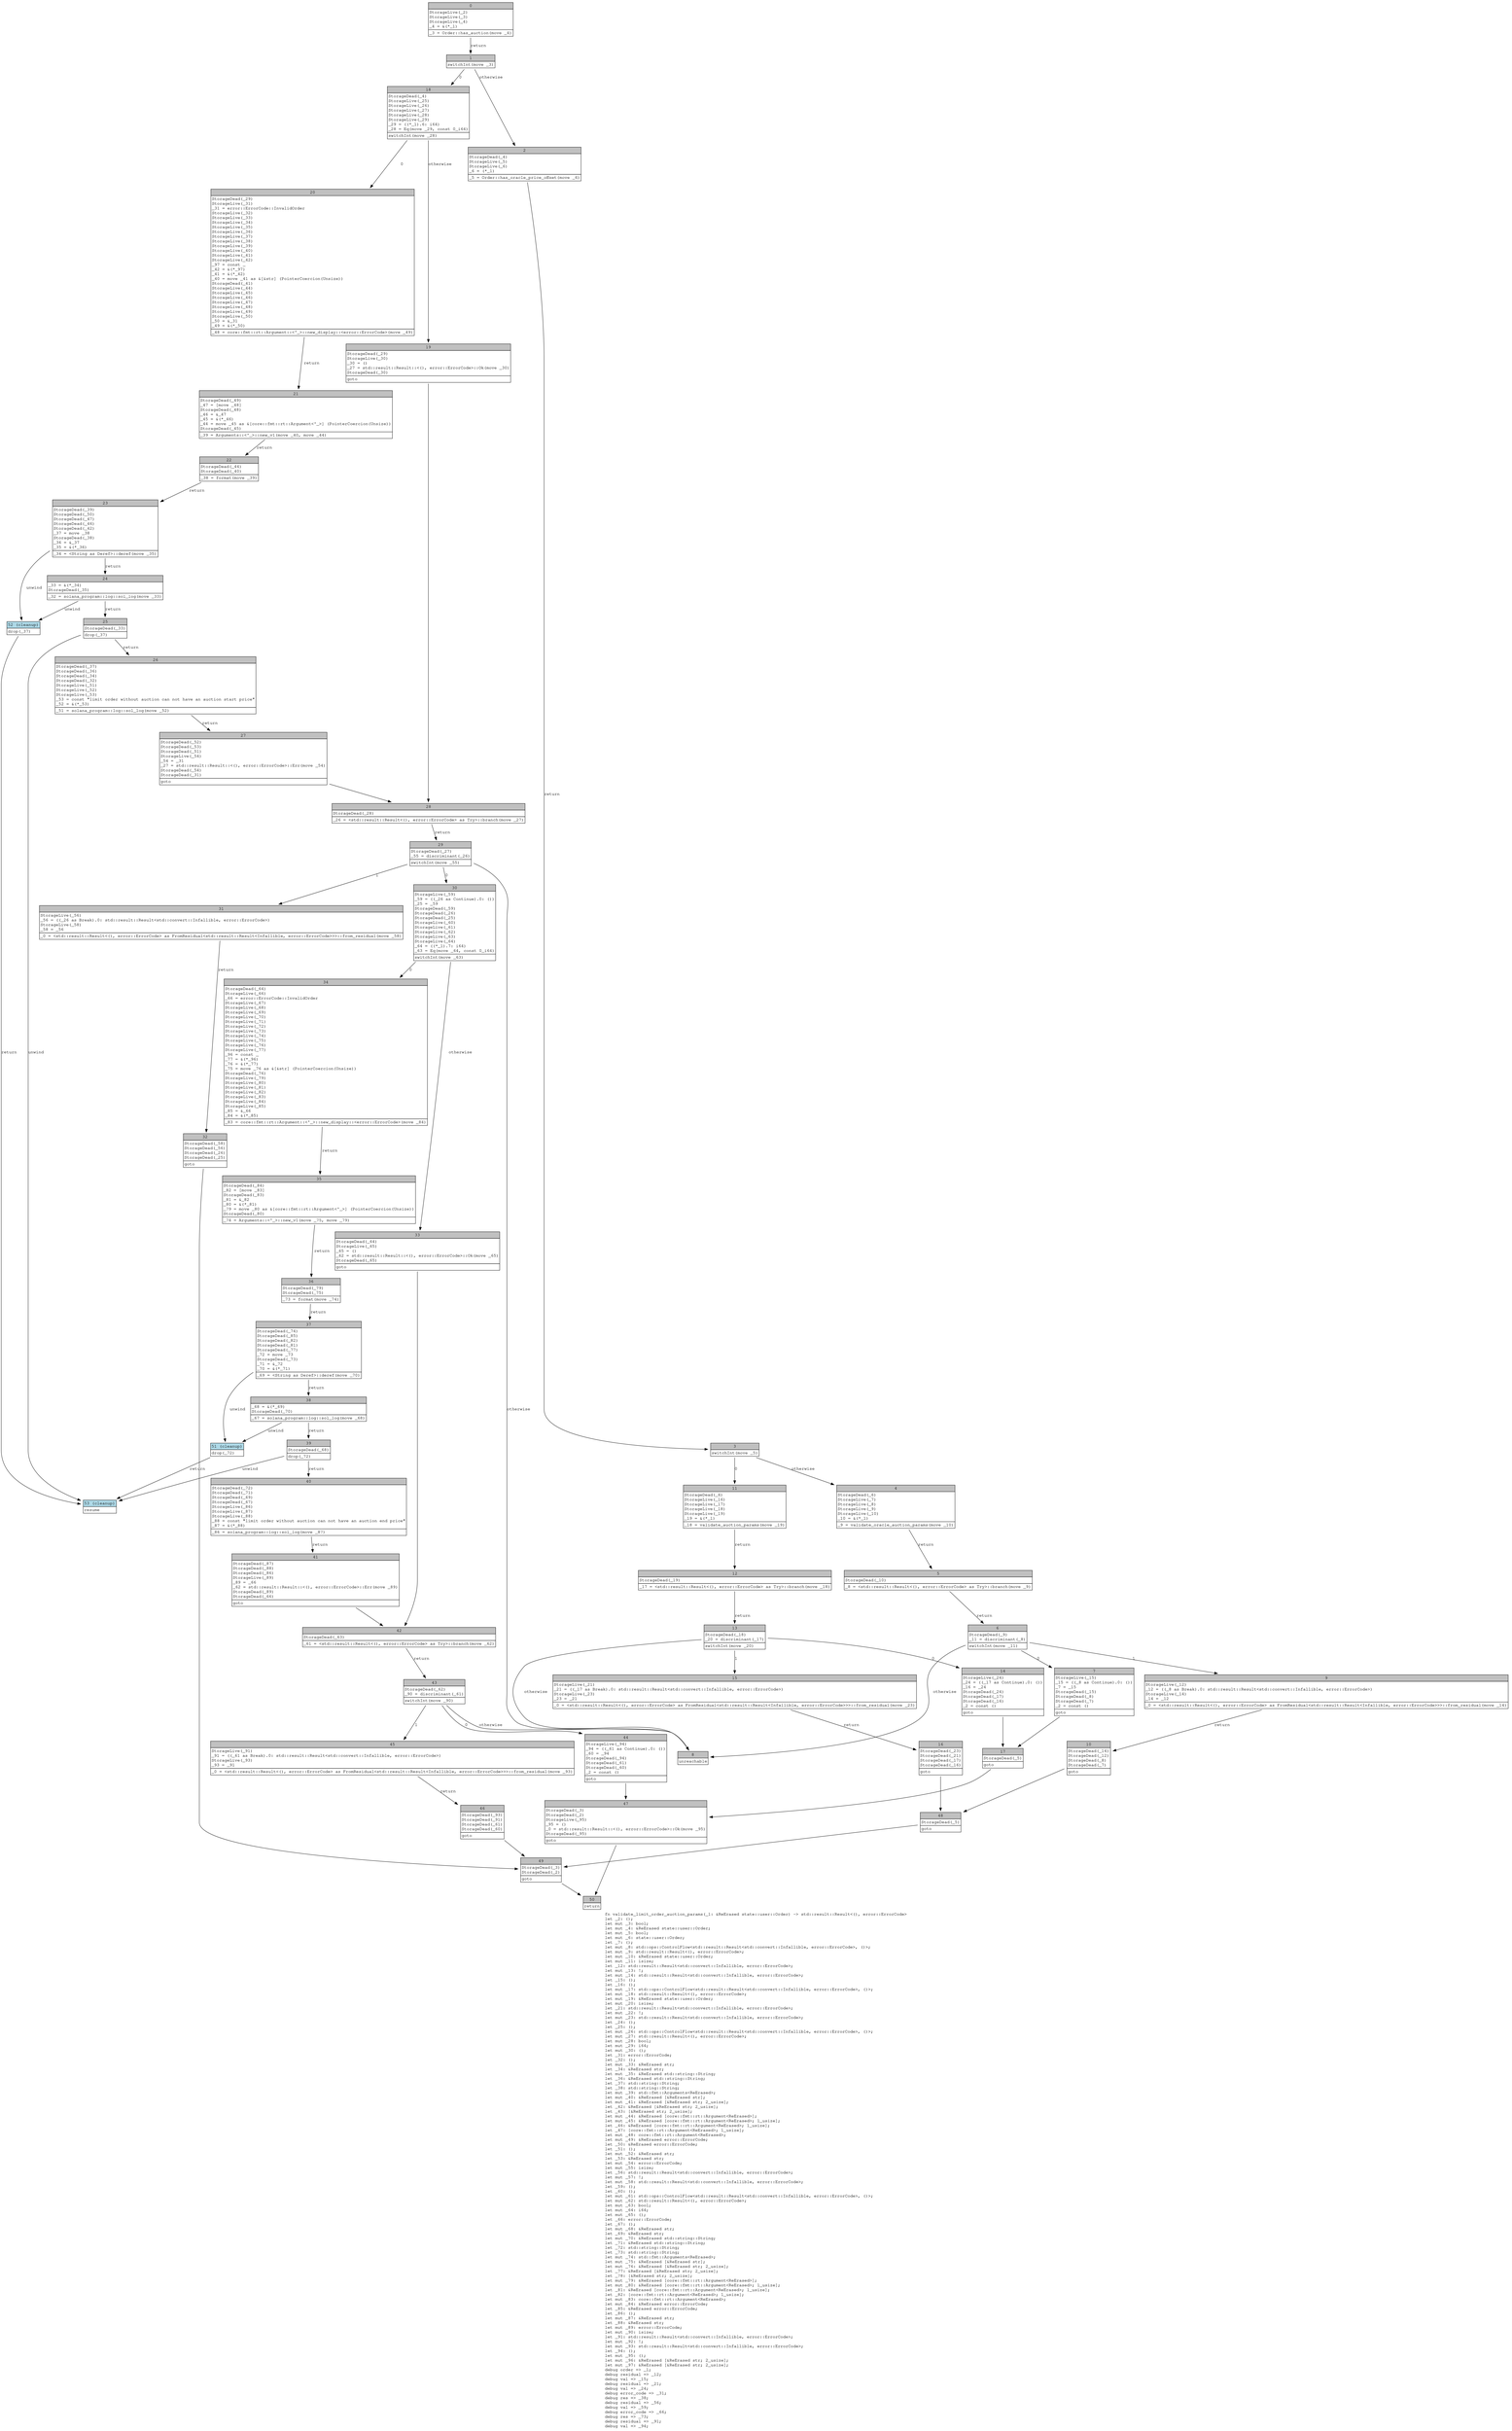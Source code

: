 digraph Mir_0_4560 {
    graph [fontname="Courier, monospace"];
    node [fontname="Courier, monospace"];
    edge [fontname="Courier, monospace"];
    label=<fn validate_limit_order_auction_params(_1: &amp;ReErased state::user::Order) -&gt; std::result::Result&lt;(), error::ErrorCode&gt;<br align="left"/>let _2: ();<br align="left"/>let mut _3: bool;<br align="left"/>let mut _4: &amp;ReErased state::user::Order;<br align="left"/>let mut _5: bool;<br align="left"/>let mut _6: state::user::Order;<br align="left"/>let _7: ();<br align="left"/>let mut _8: std::ops::ControlFlow&lt;std::result::Result&lt;std::convert::Infallible, error::ErrorCode&gt;, ()&gt;;<br align="left"/>let mut _9: std::result::Result&lt;(), error::ErrorCode&gt;;<br align="left"/>let mut _10: &amp;ReErased state::user::Order;<br align="left"/>let mut _11: isize;<br align="left"/>let _12: std::result::Result&lt;std::convert::Infallible, error::ErrorCode&gt;;<br align="left"/>let mut _13: !;<br align="left"/>let mut _14: std::result::Result&lt;std::convert::Infallible, error::ErrorCode&gt;;<br align="left"/>let _15: ();<br align="left"/>let _16: ();<br align="left"/>let mut _17: std::ops::ControlFlow&lt;std::result::Result&lt;std::convert::Infallible, error::ErrorCode&gt;, ()&gt;;<br align="left"/>let mut _18: std::result::Result&lt;(), error::ErrorCode&gt;;<br align="left"/>let mut _19: &amp;ReErased state::user::Order;<br align="left"/>let mut _20: isize;<br align="left"/>let _21: std::result::Result&lt;std::convert::Infallible, error::ErrorCode&gt;;<br align="left"/>let mut _22: !;<br align="left"/>let mut _23: std::result::Result&lt;std::convert::Infallible, error::ErrorCode&gt;;<br align="left"/>let _24: ();<br align="left"/>let _25: ();<br align="left"/>let mut _26: std::ops::ControlFlow&lt;std::result::Result&lt;std::convert::Infallible, error::ErrorCode&gt;, ()&gt;;<br align="left"/>let mut _27: std::result::Result&lt;(), error::ErrorCode&gt;;<br align="left"/>let mut _28: bool;<br align="left"/>let mut _29: i64;<br align="left"/>let mut _30: ();<br align="left"/>let _31: error::ErrorCode;<br align="left"/>let _32: ();<br align="left"/>let mut _33: &amp;ReErased str;<br align="left"/>let _34: &amp;ReErased str;<br align="left"/>let mut _35: &amp;ReErased std::string::String;<br align="left"/>let _36: &amp;ReErased std::string::String;<br align="left"/>let _37: std::string::String;<br align="left"/>let _38: std::string::String;<br align="left"/>let mut _39: std::fmt::Arguments&lt;ReErased&gt;;<br align="left"/>let mut _40: &amp;ReErased [&amp;ReErased str];<br align="left"/>let mut _41: &amp;ReErased [&amp;ReErased str; 2_usize];<br align="left"/>let _42: &amp;ReErased [&amp;ReErased str; 2_usize];<br align="left"/>let _43: [&amp;ReErased str; 2_usize];<br align="left"/>let mut _44: &amp;ReErased [core::fmt::rt::Argument&lt;ReErased&gt;];<br align="left"/>let mut _45: &amp;ReErased [core::fmt::rt::Argument&lt;ReErased&gt;; 1_usize];<br align="left"/>let _46: &amp;ReErased [core::fmt::rt::Argument&lt;ReErased&gt;; 1_usize];<br align="left"/>let _47: [core::fmt::rt::Argument&lt;ReErased&gt;; 1_usize];<br align="left"/>let mut _48: core::fmt::rt::Argument&lt;ReErased&gt;;<br align="left"/>let mut _49: &amp;ReErased error::ErrorCode;<br align="left"/>let _50: &amp;ReErased error::ErrorCode;<br align="left"/>let _51: ();<br align="left"/>let mut _52: &amp;ReErased str;<br align="left"/>let _53: &amp;ReErased str;<br align="left"/>let mut _54: error::ErrorCode;<br align="left"/>let mut _55: isize;<br align="left"/>let _56: std::result::Result&lt;std::convert::Infallible, error::ErrorCode&gt;;<br align="left"/>let mut _57: !;<br align="left"/>let mut _58: std::result::Result&lt;std::convert::Infallible, error::ErrorCode&gt;;<br align="left"/>let _59: ();<br align="left"/>let _60: ();<br align="left"/>let mut _61: std::ops::ControlFlow&lt;std::result::Result&lt;std::convert::Infallible, error::ErrorCode&gt;, ()&gt;;<br align="left"/>let mut _62: std::result::Result&lt;(), error::ErrorCode&gt;;<br align="left"/>let mut _63: bool;<br align="left"/>let mut _64: i64;<br align="left"/>let mut _65: ();<br align="left"/>let _66: error::ErrorCode;<br align="left"/>let _67: ();<br align="left"/>let mut _68: &amp;ReErased str;<br align="left"/>let _69: &amp;ReErased str;<br align="left"/>let mut _70: &amp;ReErased std::string::String;<br align="left"/>let _71: &amp;ReErased std::string::String;<br align="left"/>let _72: std::string::String;<br align="left"/>let _73: std::string::String;<br align="left"/>let mut _74: std::fmt::Arguments&lt;ReErased&gt;;<br align="left"/>let mut _75: &amp;ReErased [&amp;ReErased str];<br align="left"/>let mut _76: &amp;ReErased [&amp;ReErased str; 2_usize];<br align="left"/>let _77: &amp;ReErased [&amp;ReErased str; 2_usize];<br align="left"/>let _78: [&amp;ReErased str; 2_usize];<br align="left"/>let mut _79: &amp;ReErased [core::fmt::rt::Argument&lt;ReErased&gt;];<br align="left"/>let mut _80: &amp;ReErased [core::fmt::rt::Argument&lt;ReErased&gt;; 1_usize];<br align="left"/>let _81: &amp;ReErased [core::fmt::rt::Argument&lt;ReErased&gt;; 1_usize];<br align="left"/>let _82: [core::fmt::rt::Argument&lt;ReErased&gt;; 1_usize];<br align="left"/>let mut _83: core::fmt::rt::Argument&lt;ReErased&gt;;<br align="left"/>let mut _84: &amp;ReErased error::ErrorCode;<br align="left"/>let _85: &amp;ReErased error::ErrorCode;<br align="left"/>let _86: ();<br align="left"/>let mut _87: &amp;ReErased str;<br align="left"/>let _88: &amp;ReErased str;<br align="left"/>let mut _89: error::ErrorCode;<br align="left"/>let mut _90: isize;<br align="left"/>let _91: std::result::Result&lt;std::convert::Infallible, error::ErrorCode&gt;;<br align="left"/>let mut _92: !;<br align="left"/>let mut _93: std::result::Result&lt;std::convert::Infallible, error::ErrorCode&gt;;<br align="left"/>let _94: ();<br align="left"/>let mut _95: ();<br align="left"/>let mut _96: &amp;ReErased [&amp;ReErased str; 2_usize];<br align="left"/>let mut _97: &amp;ReErased [&amp;ReErased str; 2_usize];<br align="left"/>debug order =&gt; _1;<br align="left"/>debug residual =&gt; _12;<br align="left"/>debug val =&gt; _15;<br align="left"/>debug residual =&gt; _21;<br align="left"/>debug val =&gt; _24;<br align="left"/>debug error_code =&gt; _31;<br align="left"/>debug res =&gt; _38;<br align="left"/>debug residual =&gt; _56;<br align="left"/>debug val =&gt; _59;<br align="left"/>debug error_code =&gt; _66;<br align="left"/>debug res =&gt; _73;<br align="left"/>debug residual =&gt; _91;<br align="left"/>debug val =&gt; _94;<br align="left"/>>;
    bb0__0_4560 [shape="none", label=<<table border="0" cellborder="1" cellspacing="0"><tr><td bgcolor="gray" align="center" colspan="1">0</td></tr><tr><td align="left" balign="left">StorageLive(_2)<br/>StorageLive(_3)<br/>StorageLive(_4)<br/>_4 = &amp;(*_1)<br/></td></tr><tr><td align="left">_3 = Order::has_auction(move _4)</td></tr></table>>];
    bb1__0_4560 [shape="none", label=<<table border="0" cellborder="1" cellspacing="0"><tr><td bgcolor="gray" align="center" colspan="1">1</td></tr><tr><td align="left">switchInt(move _3)</td></tr></table>>];
    bb2__0_4560 [shape="none", label=<<table border="0" cellborder="1" cellspacing="0"><tr><td bgcolor="gray" align="center" colspan="1">2</td></tr><tr><td align="left" balign="left">StorageDead(_4)<br/>StorageLive(_5)<br/>StorageLive(_6)<br/>_6 = (*_1)<br/></td></tr><tr><td align="left">_5 = Order::has_oracle_price_offset(move _6)</td></tr></table>>];
    bb3__0_4560 [shape="none", label=<<table border="0" cellborder="1" cellspacing="0"><tr><td bgcolor="gray" align="center" colspan="1">3</td></tr><tr><td align="left">switchInt(move _5)</td></tr></table>>];
    bb4__0_4560 [shape="none", label=<<table border="0" cellborder="1" cellspacing="0"><tr><td bgcolor="gray" align="center" colspan="1">4</td></tr><tr><td align="left" balign="left">StorageDead(_6)<br/>StorageLive(_7)<br/>StorageLive(_8)<br/>StorageLive(_9)<br/>StorageLive(_10)<br/>_10 = &amp;(*_1)<br/></td></tr><tr><td align="left">_9 = validate_oracle_auction_params(move _10)</td></tr></table>>];
    bb5__0_4560 [shape="none", label=<<table border="0" cellborder="1" cellspacing="0"><tr><td bgcolor="gray" align="center" colspan="1">5</td></tr><tr><td align="left" balign="left">StorageDead(_10)<br/></td></tr><tr><td align="left">_8 = &lt;std::result::Result&lt;(), error::ErrorCode&gt; as Try&gt;::branch(move _9)</td></tr></table>>];
    bb6__0_4560 [shape="none", label=<<table border="0" cellborder="1" cellspacing="0"><tr><td bgcolor="gray" align="center" colspan="1">6</td></tr><tr><td align="left" balign="left">StorageDead(_9)<br/>_11 = discriminant(_8)<br/></td></tr><tr><td align="left">switchInt(move _11)</td></tr></table>>];
    bb7__0_4560 [shape="none", label=<<table border="0" cellborder="1" cellspacing="0"><tr><td bgcolor="gray" align="center" colspan="1">7</td></tr><tr><td align="left" balign="left">StorageLive(_15)<br/>_15 = ((_8 as Continue).0: ())<br/>_7 = _15<br/>StorageDead(_15)<br/>StorageDead(_8)<br/>StorageDead(_7)<br/>_2 = const ()<br/></td></tr><tr><td align="left">goto</td></tr></table>>];
    bb8__0_4560 [shape="none", label=<<table border="0" cellborder="1" cellspacing="0"><tr><td bgcolor="gray" align="center" colspan="1">8</td></tr><tr><td align="left">unreachable</td></tr></table>>];
    bb9__0_4560 [shape="none", label=<<table border="0" cellborder="1" cellspacing="0"><tr><td bgcolor="gray" align="center" colspan="1">9</td></tr><tr><td align="left" balign="left">StorageLive(_12)<br/>_12 = ((_8 as Break).0: std::result::Result&lt;std::convert::Infallible, error::ErrorCode&gt;)<br/>StorageLive(_14)<br/>_14 = _12<br/></td></tr><tr><td align="left">_0 = &lt;std::result::Result&lt;(), error::ErrorCode&gt; as FromResidual&lt;std::result::Result&lt;Infallible, error::ErrorCode&gt;&gt;&gt;::from_residual(move _14)</td></tr></table>>];
    bb10__0_4560 [shape="none", label=<<table border="0" cellborder="1" cellspacing="0"><tr><td bgcolor="gray" align="center" colspan="1">10</td></tr><tr><td align="left" balign="left">StorageDead(_14)<br/>StorageDead(_12)<br/>StorageDead(_8)<br/>StorageDead(_7)<br/></td></tr><tr><td align="left">goto</td></tr></table>>];
    bb11__0_4560 [shape="none", label=<<table border="0" cellborder="1" cellspacing="0"><tr><td bgcolor="gray" align="center" colspan="1">11</td></tr><tr><td align="left" balign="left">StorageDead(_6)<br/>StorageLive(_16)<br/>StorageLive(_17)<br/>StorageLive(_18)<br/>StorageLive(_19)<br/>_19 = &amp;(*_1)<br/></td></tr><tr><td align="left">_18 = validate_auction_params(move _19)</td></tr></table>>];
    bb12__0_4560 [shape="none", label=<<table border="0" cellborder="1" cellspacing="0"><tr><td bgcolor="gray" align="center" colspan="1">12</td></tr><tr><td align="left" balign="left">StorageDead(_19)<br/></td></tr><tr><td align="left">_17 = &lt;std::result::Result&lt;(), error::ErrorCode&gt; as Try&gt;::branch(move _18)</td></tr></table>>];
    bb13__0_4560 [shape="none", label=<<table border="0" cellborder="1" cellspacing="0"><tr><td bgcolor="gray" align="center" colspan="1">13</td></tr><tr><td align="left" balign="left">StorageDead(_18)<br/>_20 = discriminant(_17)<br/></td></tr><tr><td align="left">switchInt(move _20)</td></tr></table>>];
    bb14__0_4560 [shape="none", label=<<table border="0" cellborder="1" cellspacing="0"><tr><td bgcolor="gray" align="center" colspan="1">14</td></tr><tr><td align="left" balign="left">StorageLive(_24)<br/>_24 = ((_17 as Continue).0: ())<br/>_16 = _24<br/>StorageDead(_24)<br/>StorageDead(_17)<br/>StorageDead(_16)<br/>_2 = const ()<br/></td></tr><tr><td align="left">goto</td></tr></table>>];
    bb15__0_4560 [shape="none", label=<<table border="0" cellborder="1" cellspacing="0"><tr><td bgcolor="gray" align="center" colspan="1">15</td></tr><tr><td align="left" balign="left">StorageLive(_21)<br/>_21 = ((_17 as Break).0: std::result::Result&lt;std::convert::Infallible, error::ErrorCode&gt;)<br/>StorageLive(_23)<br/>_23 = _21<br/></td></tr><tr><td align="left">_0 = &lt;std::result::Result&lt;(), error::ErrorCode&gt; as FromResidual&lt;std::result::Result&lt;Infallible, error::ErrorCode&gt;&gt;&gt;::from_residual(move _23)</td></tr></table>>];
    bb16__0_4560 [shape="none", label=<<table border="0" cellborder="1" cellspacing="0"><tr><td bgcolor="gray" align="center" colspan="1">16</td></tr><tr><td align="left" balign="left">StorageDead(_23)<br/>StorageDead(_21)<br/>StorageDead(_17)<br/>StorageDead(_16)<br/></td></tr><tr><td align="left">goto</td></tr></table>>];
    bb17__0_4560 [shape="none", label=<<table border="0" cellborder="1" cellspacing="0"><tr><td bgcolor="gray" align="center" colspan="1">17</td></tr><tr><td align="left" balign="left">StorageDead(_5)<br/></td></tr><tr><td align="left">goto</td></tr></table>>];
    bb18__0_4560 [shape="none", label=<<table border="0" cellborder="1" cellspacing="0"><tr><td bgcolor="gray" align="center" colspan="1">18</td></tr><tr><td align="left" balign="left">StorageDead(_4)<br/>StorageLive(_25)<br/>StorageLive(_26)<br/>StorageLive(_27)<br/>StorageLive(_28)<br/>StorageLive(_29)<br/>_29 = ((*_1).6: i64)<br/>_28 = Eq(move _29, const 0_i64)<br/></td></tr><tr><td align="left">switchInt(move _28)</td></tr></table>>];
    bb19__0_4560 [shape="none", label=<<table border="0" cellborder="1" cellspacing="0"><tr><td bgcolor="gray" align="center" colspan="1">19</td></tr><tr><td align="left" balign="left">StorageDead(_29)<br/>StorageLive(_30)<br/>_30 = ()<br/>_27 = std::result::Result::&lt;(), error::ErrorCode&gt;::Ok(move _30)<br/>StorageDead(_30)<br/></td></tr><tr><td align="left">goto</td></tr></table>>];
    bb20__0_4560 [shape="none", label=<<table border="0" cellborder="1" cellspacing="0"><tr><td bgcolor="gray" align="center" colspan="1">20</td></tr><tr><td align="left" balign="left">StorageDead(_29)<br/>StorageLive(_31)<br/>_31 = error::ErrorCode::InvalidOrder<br/>StorageLive(_32)<br/>StorageLive(_33)<br/>StorageLive(_34)<br/>StorageLive(_35)<br/>StorageLive(_36)<br/>StorageLive(_37)<br/>StorageLive(_38)<br/>StorageLive(_39)<br/>StorageLive(_40)<br/>StorageLive(_41)<br/>StorageLive(_42)<br/>_97 = const _<br/>_42 = &amp;(*_97)<br/>_41 = &amp;(*_42)<br/>_40 = move _41 as &amp;[&amp;str] (PointerCoercion(Unsize))<br/>StorageDead(_41)<br/>StorageLive(_44)<br/>StorageLive(_45)<br/>StorageLive(_46)<br/>StorageLive(_47)<br/>StorageLive(_48)<br/>StorageLive(_49)<br/>StorageLive(_50)<br/>_50 = &amp;_31<br/>_49 = &amp;(*_50)<br/></td></tr><tr><td align="left">_48 = core::fmt::rt::Argument::&lt;'_&gt;::new_display::&lt;error::ErrorCode&gt;(move _49)</td></tr></table>>];
    bb21__0_4560 [shape="none", label=<<table border="0" cellborder="1" cellspacing="0"><tr><td bgcolor="gray" align="center" colspan="1">21</td></tr><tr><td align="left" balign="left">StorageDead(_49)<br/>_47 = [move _48]<br/>StorageDead(_48)<br/>_46 = &amp;_47<br/>_45 = &amp;(*_46)<br/>_44 = move _45 as &amp;[core::fmt::rt::Argument&lt;'_&gt;] (PointerCoercion(Unsize))<br/>StorageDead(_45)<br/></td></tr><tr><td align="left">_39 = Arguments::&lt;'_&gt;::new_v1(move _40, move _44)</td></tr></table>>];
    bb22__0_4560 [shape="none", label=<<table border="0" cellborder="1" cellspacing="0"><tr><td bgcolor="gray" align="center" colspan="1">22</td></tr><tr><td align="left" balign="left">StorageDead(_44)<br/>StorageDead(_40)<br/></td></tr><tr><td align="left">_38 = format(move _39)</td></tr></table>>];
    bb23__0_4560 [shape="none", label=<<table border="0" cellborder="1" cellspacing="0"><tr><td bgcolor="gray" align="center" colspan="1">23</td></tr><tr><td align="left" balign="left">StorageDead(_39)<br/>StorageDead(_50)<br/>StorageDead(_47)<br/>StorageDead(_46)<br/>StorageDead(_42)<br/>_37 = move _38<br/>StorageDead(_38)<br/>_36 = &amp;_37<br/>_35 = &amp;(*_36)<br/></td></tr><tr><td align="left">_34 = &lt;String as Deref&gt;::deref(move _35)</td></tr></table>>];
    bb24__0_4560 [shape="none", label=<<table border="0" cellborder="1" cellspacing="0"><tr><td bgcolor="gray" align="center" colspan="1">24</td></tr><tr><td align="left" balign="left">_33 = &amp;(*_34)<br/>StorageDead(_35)<br/></td></tr><tr><td align="left">_32 = solana_program::log::sol_log(move _33)</td></tr></table>>];
    bb25__0_4560 [shape="none", label=<<table border="0" cellborder="1" cellspacing="0"><tr><td bgcolor="gray" align="center" colspan="1">25</td></tr><tr><td align="left" balign="left">StorageDead(_33)<br/></td></tr><tr><td align="left">drop(_37)</td></tr></table>>];
    bb26__0_4560 [shape="none", label=<<table border="0" cellborder="1" cellspacing="0"><tr><td bgcolor="gray" align="center" colspan="1">26</td></tr><tr><td align="left" balign="left">StorageDead(_37)<br/>StorageDead(_36)<br/>StorageDead(_34)<br/>StorageDead(_32)<br/>StorageLive(_51)<br/>StorageLive(_52)<br/>StorageLive(_53)<br/>_53 = const &quot;limit order without auction can not have an auction start price&quot;<br/>_52 = &amp;(*_53)<br/></td></tr><tr><td align="left">_51 = solana_program::log::sol_log(move _52)</td></tr></table>>];
    bb27__0_4560 [shape="none", label=<<table border="0" cellborder="1" cellspacing="0"><tr><td bgcolor="gray" align="center" colspan="1">27</td></tr><tr><td align="left" balign="left">StorageDead(_52)<br/>StorageDead(_53)<br/>StorageDead(_51)<br/>StorageLive(_54)<br/>_54 = _31<br/>_27 = std::result::Result::&lt;(), error::ErrorCode&gt;::Err(move _54)<br/>StorageDead(_54)<br/>StorageDead(_31)<br/></td></tr><tr><td align="left">goto</td></tr></table>>];
    bb28__0_4560 [shape="none", label=<<table border="0" cellborder="1" cellspacing="0"><tr><td bgcolor="gray" align="center" colspan="1">28</td></tr><tr><td align="left" balign="left">StorageDead(_28)<br/></td></tr><tr><td align="left">_26 = &lt;std::result::Result&lt;(), error::ErrorCode&gt; as Try&gt;::branch(move _27)</td></tr></table>>];
    bb29__0_4560 [shape="none", label=<<table border="0" cellborder="1" cellspacing="0"><tr><td bgcolor="gray" align="center" colspan="1">29</td></tr><tr><td align="left" balign="left">StorageDead(_27)<br/>_55 = discriminant(_26)<br/></td></tr><tr><td align="left">switchInt(move _55)</td></tr></table>>];
    bb30__0_4560 [shape="none", label=<<table border="0" cellborder="1" cellspacing="0"><tr><td bgcolor="gray" align="center" colspan="1">30</td></tr><tr><td align="left" balign="left">StorageLive(_59)<br/>_59 = ((_26 as Continue).0: ())<br/>_25 = _59<br/>StorageDead(_59)<br/>StorageDead(_26)<br/>StorageDead(_25)<br/>StorageLive(_60)<br/>StorageLive(_61)<br/>StorageLive(_62)<br/>StorageLive(_63)<br/>StorageLive(_64)<br/>_64 = ((*_1).7: i64)<br/>_63 = Eq(move _64, const 0_i64)<br/></td></tr><tr><td align="left">switchInt(move _63)</td></tr></table>>];
    bb31__0_4560 [shape="none", label=<<table border="0" cellborder="1" cellspacing="0"><tr><td bgcolor="gray" align="center" colspan="1">31</td></tr><tr><td align="left" balign="left">StorageLive(_56)<br/>_56 = ((_26 as Break).0: std::result::Result&lt;std::convert::Infallible, error::ErrorCode&gt;)<br/>StorageLive(_58)<br/>_58 = _56<br/></td></tr><tr><td align="left">_0 = &lt;std::result::Result&lt;(), error::ErrorCode&gt; as FromResidual&lt;std::result::Result&lt;Infallible, error::ErrorCode&gt;&gt;&gt;::from_residual(move _58)</td></tr></table>>];
    bb32__0_4560 [shape="none", label=<<table border="0" cellborder="1" cellspacing="0"><tr><td bgcolor="gray" align="center" colspan="1">32</td></tr><tr><td align="left" balign="left">StorageDead(_58)<br/>StorageDead(_56)<br/>StorageDead(_26)<br/>StorageDead(_25)<br/></td></tr><tr><td align="left">goto</td></tr></table>>];
    bb33__0_4560 [shape="none", label=<<table border="0" cellborder="1" cellspacing="0"><tr><td bgcolor="gray" align="center" colspan="1">33</td></tr><tr><td align="left" balign="left">StorageDead(_64)<br/>StorageLive(_65)<br/>_65 = ()<br/>_62 = std::result::Result::&lt;(), error::ErrorCode&gt;::Ok(move _65)<br/>StorageDead(_65)<br/></td></tr><tr><td align="left">goto</td></tr></table>>];
    bb34__0_4560 [shape="none", label=<<table border="0" cellborder="1" cellspacing="0"><tr><td bgcolor="gray" align="center" colspan="1">34</td></tr><tr><td align="left" balign="left">StorageDead(_64)<br/>StorageLive(_66)<br/>_66 = error::ErrorCode::InvalidOrder<br/>StorageLive(_67)<br/>StorageLive(_68)<br/>StorageLive(_69)<br/>StorageLive(_70)<br/>StorageLive(_71)<br/>StorageLive(_72)<br/>StorageLive(_73)<br/>StorageLive(_74)<br/>StorageLive(_75)<br/>StorageLive(_76)<br/>StorageLive(_77)<br/>_96 = const _<br/>_77 = &amp;(*_96)<br/>_76 = &amp;(*_77)<br/>_75 = move _76 as &amp;[&amp;str] (PointerCoercion(Unsize))<br/>StorageDead(_76)<br/>StorageLive(_79)<br/>StorageLive(_80)<br/>StorageLive(_81)<br/>StorageLive(_82)<br/>StorageLive(_83)<br/>StorageLive(_84)<br/>StorageLive(_85)<br/>_85 = &amp;_66<br/>_84 = &amp;(*_85)<br/></td></tr><tr><td align="left">_83 = core::fmt::rt::Argument::&lt;'_&gt;::new_display::&lt;error::ErrorCode&gt;(move _84)</td></tr></table>>];
    bb35__0_4560 [shape="none", label=<<table border="0" cellborder="1" cellspacing="0"><tr><td bgcolor="gray" align="center" colspan="1">35</td></tr><tr><td align="left" balign="left">StorageDead(_84)<br/>_82 = [move _83]<br/>StorageDead(_83)<br/>_81 = &amp;_82<br/>_80 = &amp;(*_81)<br/>_79 = move _80 as &amp;[core::fmt::rt::Argument&lt;'_&gt;] (PointerCoercion(Unsize))<br/>StorageDead(_80)<br/></td></tr><tr><td align="left">_74 = Arguments::&lt;'_&gt;::new_v1(move _75, move _79)</td></tr></table>>];
    bb36__0_4560 [shape="none", label=<<table border="0" cellborder="1" cellspacing="0"><tr><td bgcolor="gray" align="center" colspan="1">36</td></tr><tr><td align="left" balign="left">StorageDead(_79)<br/>StorageDead(_75)<br/></td></tr><tr><td align="left">_73 = format(move _74)</td></tr></table>>];
    bb37__0_4560 [shape="none", label=<<table border="0" cellborder="1" cellspacing="0"><tr><td bgcolor="gray" align="center" colspan="1">37</td></tr><tr><td align="left" balign="left">StorageDead(_74)<br/>StorageDead(_85)<br/>StorageDead(_82)<br/>StorageDead(_81)<br/>StorageDead(_77)<br/>_72 = move _73<br/>StorageDead(_73)<br/>_71 = &amp;_72<br/>_70 = &amp;(*_71)<br/></td></tr><tr><td align="left">_69 = &lt;String as Deref&gt;::deref(move _70)</td></tr></table>>];
    bb38__0_4560 [shape="none", label=<<table border="0" cellborder="1" cellspacing="0"><tr><td bgcolor="gray" align="center" colspan="1">38</td></tr><tr><td align="left" balign="left">_68 = &amp;(*_69)<br/>StorageDead(_70)<br/></td></tr><tr><td align="left">_67 = solana_program::log::sol_log(move _68)</td></tr></table>>];
    bb39__0_4560 [shape="none", label=<<table border="0" cellborder="1" cellspacing="0"><tr><td bgcolor="gray" align="center" colspan="1">39</td></tr><tr><td align="left" balign="left">StorageDead(_68)<br/></td></tr><tr><td align="left">drop(_72)</td></tr></table>>];
    bb40__0_4560 [shape="none", label=<<table border="0" cellborder="1" cellspacing="0"><tr><td bgcolor="gray" align="center" colspan="1">40</td></tr><tr><td align="left" balign="left">StorageDead(_72)<br/>StorageDead(_71)<br/>StorageDead(_69)<br/>StorageDead(_67)<br/>StorageLive(_86)<br/>StorageLive(_87)<br/>StorageLive(_88)<br/>_88 = const &quot;limit order without auction can not have an auction end price&quot;<br/>_87 = &amp;(*_88)<br/></td></tr><tr><td align="left">_86 = solana_program::log::sol_log(move _87)</td></tr></table>>];
    bb41__0_4560 [shape="none", label=<<table border="0" cellborder="1" cellspacing="0"><tr><td bgcolor="gray" align="center" colspan="1">41</td></tr><tr><td align="left" balign="left">StorageDead(_87)<br/>StorageDead(_88)<br/>StorageDead(_86)<br/>StorageLive(_89)<br/>_89 = _66<br/>_62 = std::result::Result::&lt;(), error::ErrorCode&gt;::Err(move _89)<br/>StorageDead(_89)<br/>StorageDead(_66)<br/></td></tr><tr><td align="left">goto</td></tr></table>>];
    bb42__0_4560 [shape="none", label=<<table border="0" cellborder="1" cellspacing="0"><tr><td bgcolor="gray" align="center" colspan="1">42</td></tr><tr><td align="left" balign="left">StorageDead(_63)<br/></td></tr><tr><td align="left">_61 = &lt;std::result::Result&lt;(), error::ErrorCode&gt; as Try&gt;::branch(move _62)</td></tr></table>>];
    bb43__0_4560 [shape="none", label=<<table border="0" cellborder="1" cellspacing="0"><tr><td bgcolor="gray" align="center" colspan="1">43</td></tr><tr><td align="left" balign="left">StorageDead(_62)<br/>_90 = discriminant(_61)<br/></td></tr><tr><td align="left">switchInt(move _90)</td></tr></table>>];
    bb44__0_4560 [shape="none", label=<<table border="0" cellborder="1" cellspacing="0"><tr><td bgcolor="gray" align="center" colspan="1">44</td></tr><tr><td align="left" balign="left">StorageLive(_94)<br/>_94 = ((_61 as Continue).0: ())<br/>_60 = _94<br/>StorageDead(_94)<br/>StorageDead(_61)<br/>StorageDead(_60)<br/>_2 = const ()<br/></td></tr><tr><td align="left">goto</td></tr></table>>];
    bb45__0_4560 [shape="none", label=<<table border="0" cellborder="1" cellspacing="0"><tr><td bgcolor="gray" align="center" colspan="1">45</td></tr><tr><td align="left" balign="left">StorageLive(_91)<br/>_91 = ((_61 as Break).0: std::result::Result&lt;std::convert::Infallible, error::ErrorCode&gt;)<br/>StorageLive(_93)<br/>_93 = _91<br/></td></tr><tr><td align="left">_0 = &lt;std::result::Result&lt;(), error::ErrorCode&gt; as FromResidual&lt;std::result::Result&lt;Infallible, error::ErrorCode&gt;&gt;&gt;::from_residual(move _93)</td></tr></table>>];
    bb46__0_4560 [shape="none", label=<<table border="0" cellborder="1" cellspacing="0"><tr><td bgcolor="gray" align="center" colspan="1">46</td></tr><tr><td align="left" balign="left">StorageDead(_93)<br/>StorageDead(_91)<br/>StorageDead(_61)<br/>StorageDead(_60)<br/></td></tr><tr><td align="left">goto</td></tr></table>>];
    bb47__0_4560 [shape="none", label=<<table border="0" cellborder="1" cellspacing="0"><tr><td bgcolor="gray" align="center" colspan="1">47</td></tr><tr><td align="left" balign="left">StorageDead(_3)<br/>StorageDead(_2)<br/>StorageLive(_95)<br/>_95 = ()<br/>_0 = std::result::Result::&lt;(), error::ErrorCode&gt;::Ok(move _95)<br/>StorageDead(_95)<br/></td></tr><tr><td align="left">goto</td></tr></table>>];
    bb48__0_4560 [shape="none", label=<<table border="0" cellborder="1" cellspacing="0"><tr><td bgcolor="gray" align="center" colspan="1">48</td></tr><tr><td align="left" balign="left">StorageDead(_5)<br/></td></tr><tr><td align="left">goto</td></tr></table>>];
    bb49__0_4560 [shape="none", label=<<table border="0" cellborder="1" cellspacing="0"><tr><td bgcolor="gray" align="center" colspan="1">49</td></tr><tr><td align="left" balign="left">StorageDead(_3)<br/>StorageDead(_2)<br/></td></tr><tr><td align="left">goto</td></tr></table>>];
    bb50__0_4560 [shape="none", label=<<table border="0" cellborder="1" cellspacing="0"><tr><td bgcolor="gray" align="center" colspan="1">50</td></tr><tr><td align="left">return</td></tr></table>>];
    bb51__0_4560 [shape="none", label=<<table border="0" cellborder="1" cellspacing="0"><tr><td bgcolor="lightblue" align="center" colspan="1">51 (cleanup)</td></tr><tr><td align="left">drop(_72)</td></tr></table>>];
    bb52__0_4560 [shape="none", label=<<table border="0" cellborder="1" cellspacing="0"><tr><td bgcolor="lightblue" align="center" colspan="1">52 (cleanup)</td></tr><tr><td align="left">drop(_37)</td></tr></table>>];
    bb53__0_4560 [shape="none", label=<<table border="0" cellborder="1" cellspacing="0"><tr><td bgcolor="lightblue" align="center" colspan="1">53 (cleanup)</td></tr><tr><td align="left">resume</td></tr></table>>];
    bb0__0_4560 -> bb1__0_4560 [label="return"];
    bb1__0_4560 -> bb18__0_4560 [label="0"];
    bb1__0_4560 -> bb2__0_4560 [label="otherwise"];
    bb2__0_4560 -> bb3__0_4560 [label="return"];
    bb3__0_4560 -> bb11__0_4560 [label="0"];
    bb3__0_4560 -> bb4__0_4560 [label="otherwise"];
    bb4__0_4560 -> bb5__0_4560 [label="return"];
    bb5__0_4560 -> bb6__0_4560 [label="return"];
    bb6__0_4560 -> bb7__0_4560 [label="0"];
    bb6__0_4560 -> bb9__0_4560 [label="1"];
    bb6__0_4560 -> bb8__0_4560 [label="otherwise"];
    bb7__0_4560 -> bb17__0_4560 [label=""];
    bb9__0_4560 -> bb10__0_4560 [label="return"];
    bb10__0_4560 -> bb48__0_4560 [label=""];
    bb11__0_4560 -> bb12__0_4560 [label="return"];
    bb12__0_4560 -> bb13__0_4560 [label="return"];
    bb13__0_4560 -> bb14__0_4560 [label="0"];
    bb13__0_4560 -> bb15__0_4560 [label="1"];
    bb13__0_4560 -> bb8__0_4560 [label="otherwise"];
    bb14__0_4560 -> bb17__0_4560 [label=""];
    bb15__0_4560 -> bb16__0_4560 [label="return"];
    bb16__0_4560 -> bb48__0_4560 [label=""];
    bb17__0_4560 -> bb47__0_4560 [label=""];
    bb18__0_4560 -> bb20__0_4560 [label="0"];
    bb18__0_4560 -> bb19__0_4560 [label="otherwise"];
    bb19__0_4560 -> bb28__0_4560 [label=""];
    bb20__0_4560 -> bb21__0_4560 [label="return"];
    bb21__0_4560 -> bb22__0_4560 [label="return"];
    bb22__0_4560 -> bb23__0_4560 [label="return"];
    bb23__0_4560 -> bb24__0_4560 [label="return"];
    bb23__0_4560 -> bb52__0_4560 [label="unwind"];
    bb24__0_4560 -> bb25__0_4560 [label="return"];
    bb24__0_4560 -> bb52__0_4560 [label="unwind"];
    bb25__0_4560 -> bb26__0_4560 [label="return"];
    bb25__0_4560 -> bb53__0_4560 [label="unwind"];
    bb26__0_4560 -> bb27__0_4560 [label="return"];
    bb27__0_4560 -> bb28__0_4560 [label=""];
    bb28__0_4560 -> bb29__0_4560 [label="return"];
    bb29__0_4560 -> bb30__0_4560 [label="0"];
    bb29__0_4560 -> bb31__0_4560 [label="1"];
    bb29__0_4560 -> bb8__0_4560 [label="otherwise"];
    bb30__0_4560 -> bb34__0_4560 [label="0"];
    bb30__0_4560 -> bb33__0_4560 [label="otherwise"];
    bb31__0_4560 -> bb32__0_4560 [label="return"];
    bb32__0_4560 -> bb49__0_4560 [label=""];
    bb33__0_4560 -> bb42__0_4560 [label=""];
    bb34__0_4560 -> bb35__0_4560 [label="return"];
    bb35__0_4560 -> bb36__0_4560 [label="return"];
    bb36__0_4560 -> bb37__0_4560 [label="return"];
    bb37__0_4560 -> bb38__0_4560 [label="return"];
    bb37__0_4560 -> bb51__0_4560 [label="unwind"];
    bb38__0_4560 -> bb39__0_4560 [label="return"];
    bb38__0_4560 -> bb51__0_4560 [label="unwind"];
    bb39__0_4560 -> bb40__0_4560 [label="return"];
    bb39__0_4560 -> bb53__0_4560 [label="unwind"];
    bb40__0_4560 -> bb41__0_4560 [label="return"];
    bb41__0_4560 -> bb42__0_4560 [label=""];
    bb42__0_4560 -> bb43__0_4560 [label="return"];
    bb43__0_4560 -> bb44__0_4560 [label="0"];
    bb43__0_4560 -> bb45__0_4560 [label="1"];
    bb43__0_4560 -> bb8__0_4560 [label="otherwise"];
    bb44__0_4560 -> bb47__0_4560 [label=""];
    bb45__0_4560 -> bb46__0_4560 [label="return"];
    bb46__0_4560 -> bb49__0_4560 [label=""];
    bb47__0_4560 -> bb50__0_4560 [label=""];
    bb48__0_4560 -> bb49__0_4560 [label=""];
    bb49__0_4560 -> bb50__0_4560 [label=""];
    bb51__0_4560 -> bb53__0_4560 [label="return"];
    bb52__0_4560 -> bb53__0_4560 [label="return"];
}
